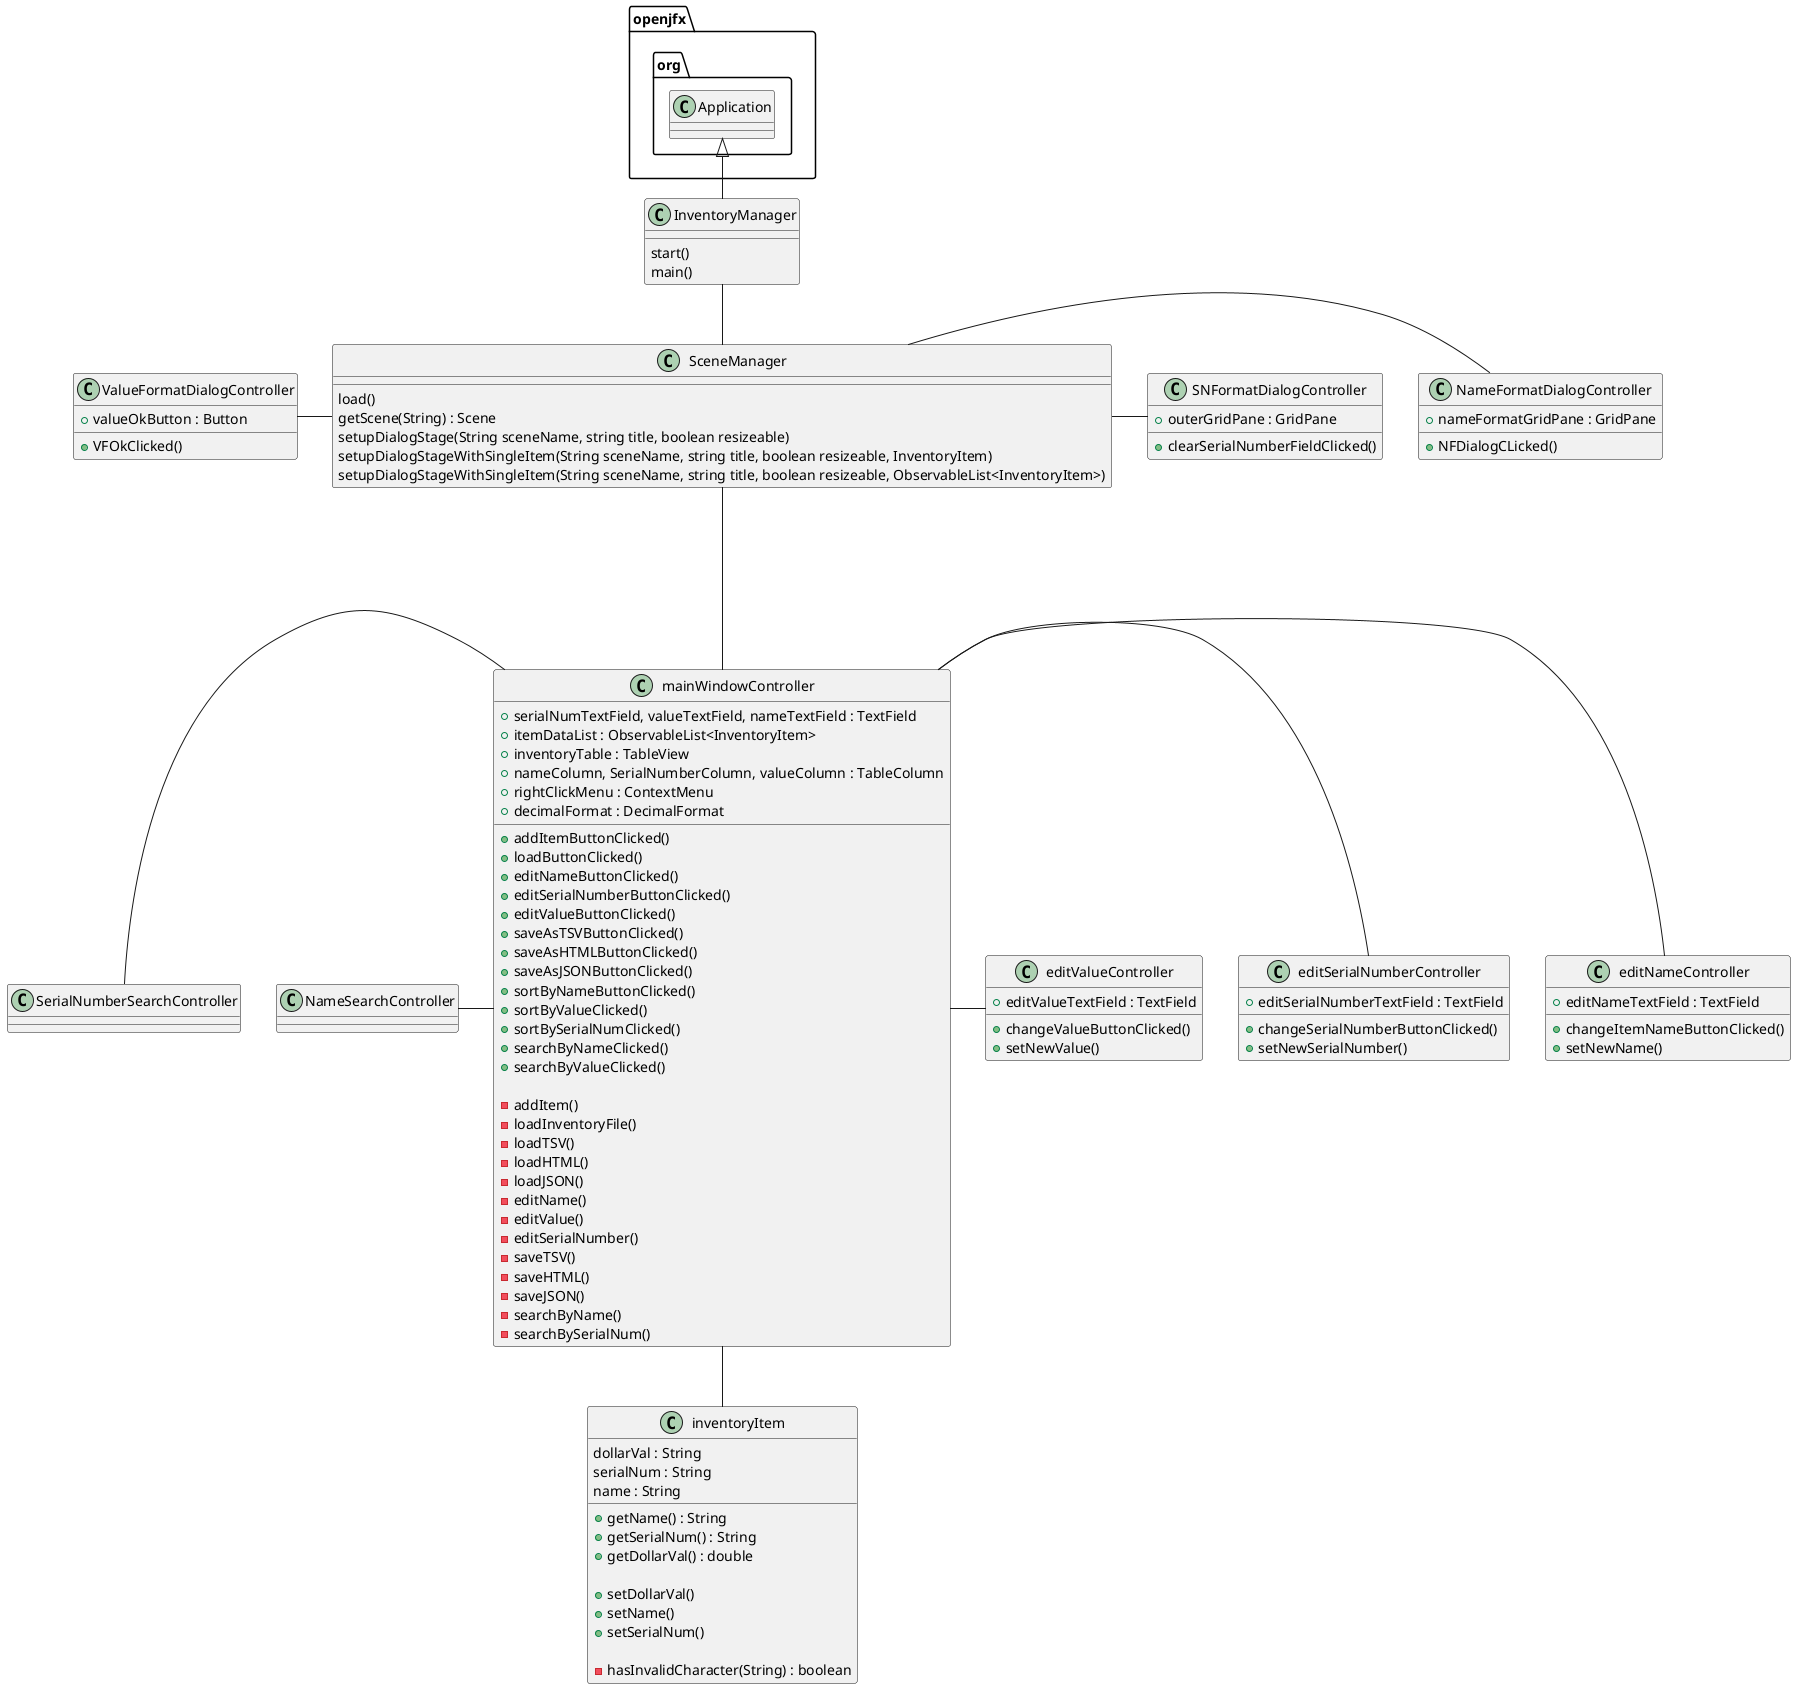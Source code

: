 @startuml
class InventoryManager
{
    start()
    main()
}

class mainWindowController
{
    + serialNumTextField, valueTextField, nameTextField : TextField
    + itemDataList : ObservableList<InventoryItem>
    + inventoryTable : TableView
    + nameColumn, SerialNumberColumn, valueColumn : TableColumn
    + rightClickMenu : ContextMenu
    + decimalFormat : DecimalFormat


    + addItemButtonClicked()
    + loadButtonClicked()
    + editNameButtonClicked()
    + editSerialNumberButtonClicked()
    + editValueButtonClicked()
    + saveAsTSVButtonClicked()
    + saveAsHTMLButtonClicked()
    + saveAsJSONButtonClicked()
    + sortByNameButtonClicked()
    + sortByValueClicked()
    + sortBySerialNumClicked()
    + searchByNameClicked()
    + searchByValueClicked()

    - addItem()
    - loadInventoryFile()
    - loadTSV()
    - loadHTML()
    - loadJSON()
    - editName()
    - editValue()
    - editSerialNumber()
    - saveTSV()
    - saveHTML()
    - saveJSON()
    - searchByName()
    - searchBySerialNum()
}

class inventoryItem
{
    dollarVal : String
    serialNum : String
    name : String

    + getName() : String
    + getSerialNum() : String
    + getDollarVal() : double

    + setDollarVal()
    + setName()
    + setSerialNum()

    - hasInvalidCharacter(String) : boolean
}

class SceneManager
{
    load()
    getScene(String) : Scene
    setupDialogStage(String sceneName, string title, boolean resizeable)
    setupDialogStageWithSingleItem(String sceneName, string title, boolean resizeable, InventoryItem)
    setupDialogStageWithSingleItem(String sceneName, string title, boolean resizeable, ObservableList<InventoryItem>)

}

class NameFormatDialogController
{
    + nameFormatGridPane : GridPane
    + NFDialogCLicked()
}

class SNFormatDialogController
{
   + outerGridPane : GridPane
   + clearSerialNumberFieldClicked()
}

class ValueFormatDialogController
{
    + valueOkButton : Button
    + VFOkClicked()
}

class editNameController
{
    + editNameTextField : TextField
    + changeItemNameButtonClicked()
    + setNewName()
}

class editSerialNumberController
{
    + editSerialNumberTextField : TextField
    + changeSerialNumberButtonClicked()
    + setNewSerialNumber()
}

class editValueController
{
    + editValueTextField : TextField
    + changeValueButtonClicked()
    + setNewValue()
}


openjfx.org.Application <|-- InventoryManager
InventoryManager -- SceneManager
SceneManager ---- mainWindowController

SceneManager - NameFormatDialogController
SceneManager - SNFormatDialogController
ValueFormatDialogController - SceneManager


mainWindowController - editNameController
mainWindowController - editSerialNumberController
mainWindowController - editValueController

SerialNumberSearchController - mainWindowController
NameSearchController - mainWindowController

mainWindowController -- inventoryItem

@enduml